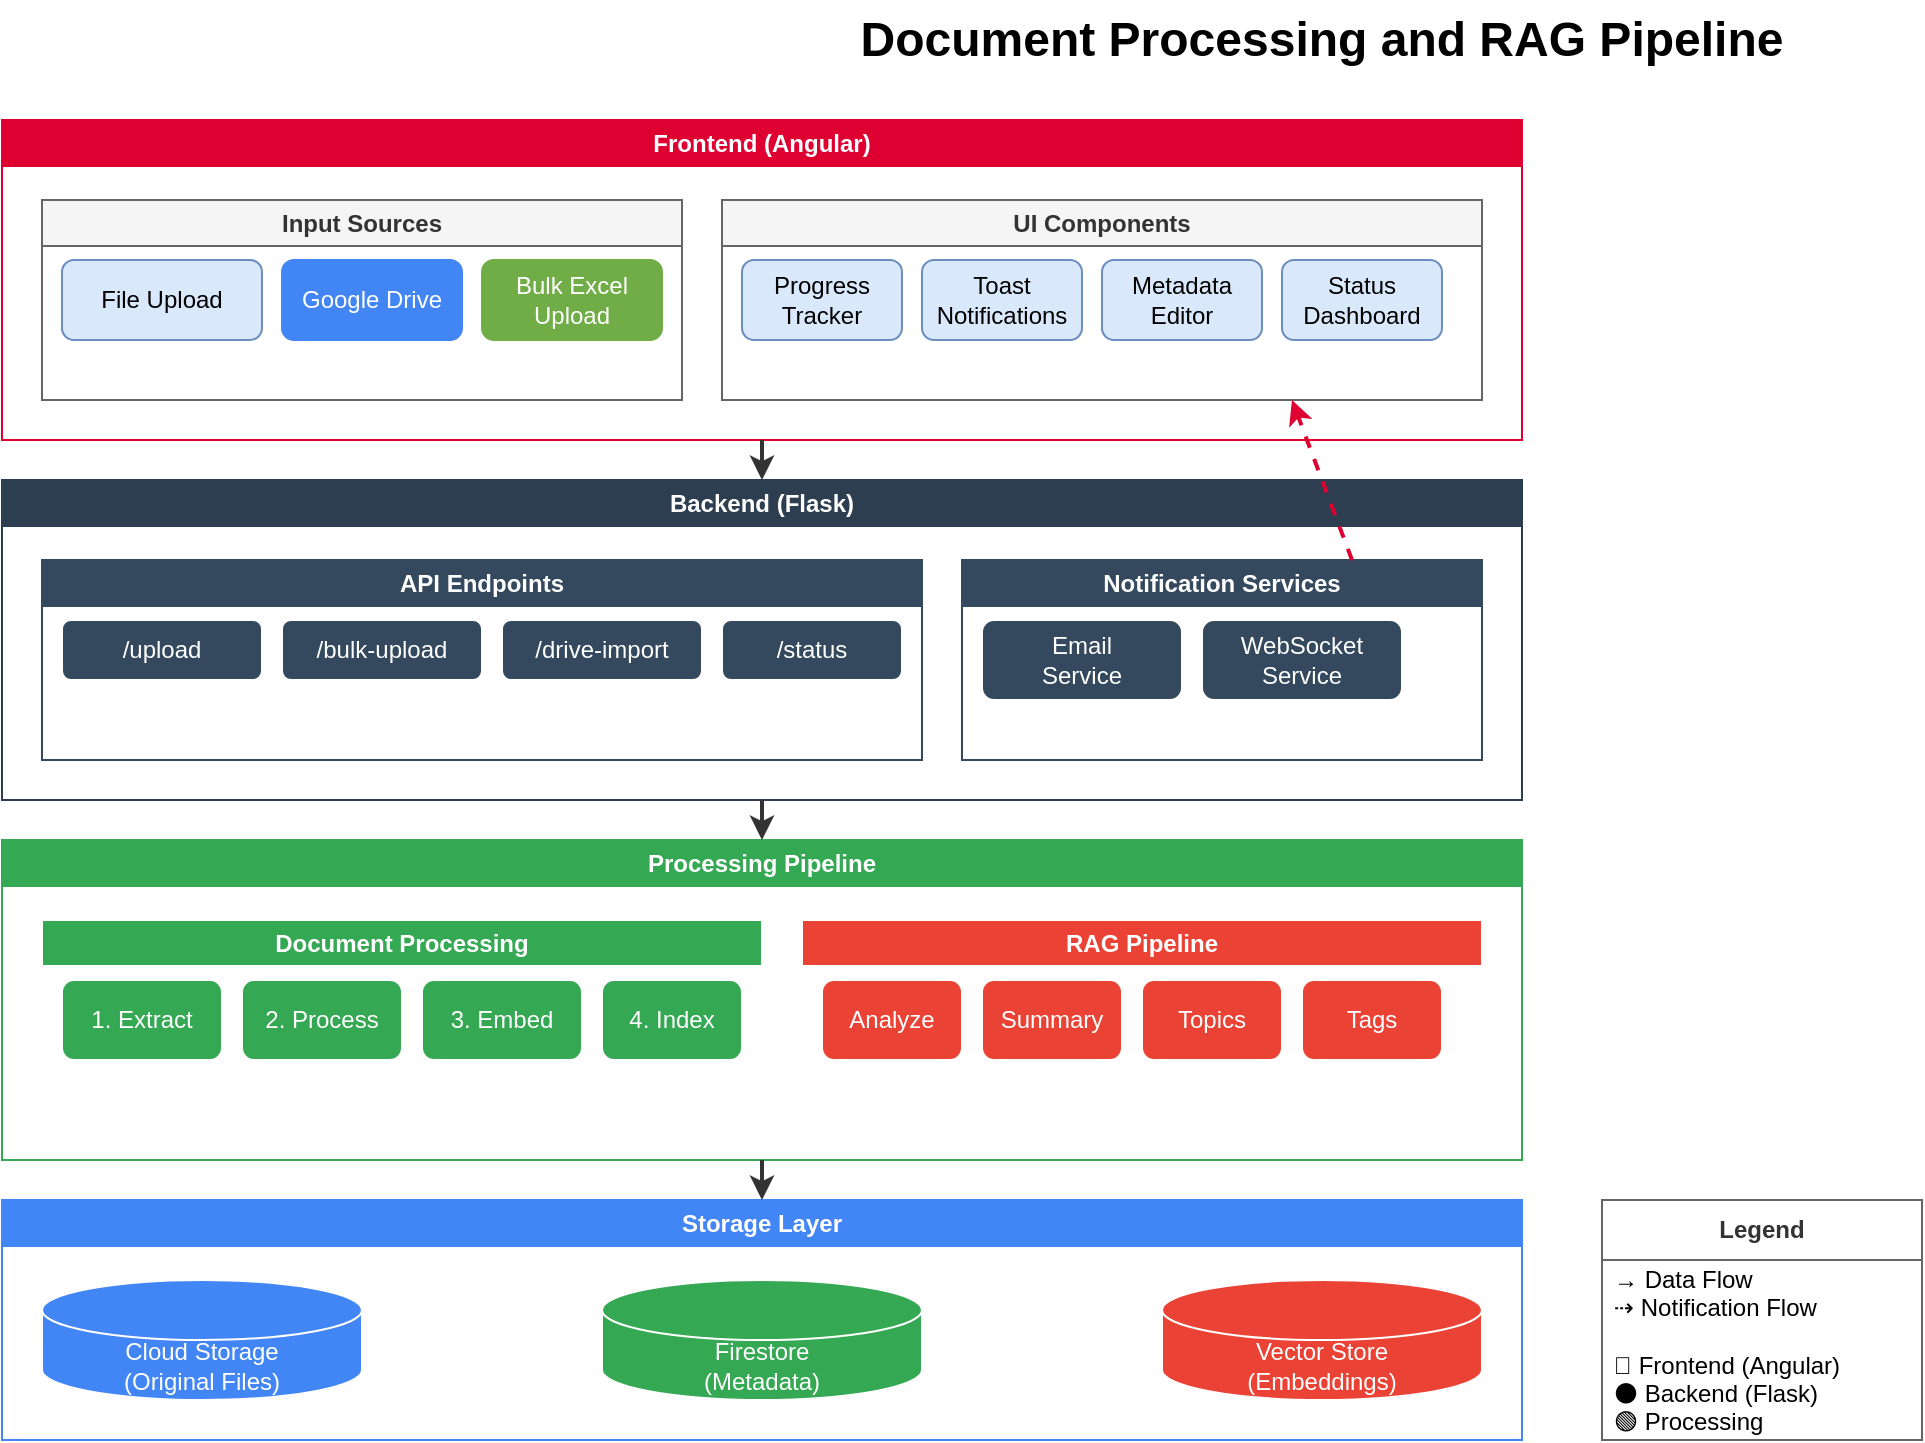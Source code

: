 <mxfile version="26.1.3" pages="2">
  <diagram name="Content Processing" id="content-processing">
    <mxGraphModel dx="2007" dy="1016" grid="1" gridSize="10" guides="1" tooltips="1" connect="1" arrows="1" fold="1" page="1" pageScale="1" pageWidth="1100" pageHeight="850" math="0" shadow="0">
      <root>
        <mxCell id="root-0" />
        <mxCell id="root-1" parent="root-0" />
        <mxCell id="title" value="Document Processing and RAG Pipeline" style="text;html=1;strokeColor=none;fillColor=none;align=center;verticalAlign=middle;whiteSpace=wrap;rounded=0;fontSize=24;fontStyle=1" vertex="1" parent="root-1">
          <mxGeometry x="400" y="20" width="600" height="40" as="geometry" />
        </mxCell>
        <mxCell id="frontend-layer" value="Frontend (Angular)" style="swimlane;whiteSpace=wrap;html=1;fillColor=#dd0031;strokeColor=#dd0031;fontColor=white;" vertex="1" parent="root-1">
          <mxGeometry x="40" y="80" width="760" height="160" as="geometry" />
        </mxCell>
        <mxCell id="input-group" value="Input Sources" style="swimlane;whiteSpace=wrap;html=1;fillColor=#f5f5f5;strokeColor=#666666;fontColor=#333333;" vertex="1" parent="frontend-layer">
          <mxGeometry x="20" y="40" width="320" height="100" as="geometry" />
        </mxCell>
        <mxCell id="upload-1" value="File Upload" style="rounded=1;whiteSpace=wrap;html=1;fillColor=#dae8fc;strokeColor=#6c8ebf;" vertex="1" parent="input-group">
          <mxGeometry x="10" y="30" width="100" height="40" as="geometry" />
        </mxCell>
        <mxCell id="drive-1" value="Google Drive" style="rounded=1;whiteSpace=wrap;html=1;fillColor=#4285f4;strokeColor=#4285f4;fontColor=white;" vertex="1" parent="input-group">
          <mxGeometry x="120" y="30" width="90" height="40" as="geometry" />
        </mxCell>
        <mxCell id="excel-upload" value="Bulk Excel&#xa;Upload" style="rounded=1;whiteSpace=wrap;html=1;fillColor=#70AD47;strokeColor=#70AD47;fontColor=white;" vertex="1" parent="input-group">
          <mxGeometry x="220" y="30" width="90" height="40" as="geometry" />
        </mxCell>
        <mxCell id="ui-group" value="UI Components" style="swimlane;whiteSpace=wrap;html=1;fillColor=#f5f5f5;strokeColor=#666666;fontColor=#333333;" vertex="1" parent="frontend-layer">
          <mxGeometry x="360" y="40" width="380" height="100" as="geometry" />
        </mxCell>
        <mxCell id="progress-tracker" value="Progress&#xa;Tracker" style="rounded=1;whiteSpace=wrap;html=1;fillColor=#dae8fc;strokeColor=#6c8ebf;" vertex="1" parent="ui-group">
          <mxGeometry x="10" y="30" width="80" height="40" as="geometry" />
        </mxCell>
        <mxCell id="toast-notif" value="Toast&#xa;Notifications" style="rounded=1;whiteSpace=wrap;html=1;fillColor=#dae8fc;strokeColor=#6c8ebf;" vertex="1" parent="ui-group">
          <mxGeometry x="100" y="30" width="80" height="40" as="geometry" />
        </mxCell>
        <mxCell id="metadata-editor" value="Metadata&#xa;Editor" style="rounded=1;whiteSpace=wrap;html=1;fillColor=#dae8fc;strokeColor=#6c8ebf;" vertex="1" parent="ui-group">
          <mxGeometry x="190" y="30" width="80" height="40" as="geometry" />
        </mxCell>
        <mxCell id="status-view" value="Status&#xa;Dashboard" style="rounded=1;whiteSpace=wrap;html=1;fillColor=#dae8fc;strokeColor=#6c8ebf;" vertex="1" parent="ui-group">
          <mxGeometry x="280" y="30" width="80" height="40" as="geometry" />
        </mxCell>
        <mxCell id="backend-layer" value="Backend (Flask)" style="swimlane;whiteSpace=wrap;html=1;fillColor=#2c3e50;strokeColor=#2c3e50;fontColor=white;" vertex="1" parent="root-1">
          <mxGeometry x="40" y="260" width="760" height="160" as="geometry" />
        </mxCell>
        <mxCell id="api-group" value="API Endpoints" style="swimlane;whiteSpace=wrap;html=1;fillColor=#34495e;strokeColor=#34495e;fontColor=white;" vertex="1" parent="backend-layer">
          <mxGeometry x="20" y="40" width="440" height="100" as="geometry" />
        </mxCell>
        <mxCell id="upload-api" value="/upload" style="rounded=1;whiteSpace=wrap;html=1;fillColor=#34495e;strokeColor=#ffffff;fontColor=white;" vertex="1" parent="api-group">
          <mxGeometry x="10" y="30" width="100" height="30" as="geometry" />
        </mxCell>
        <mxCell id="bulk-api" value="/bulk-upload" style="rounded=1;whiteSpace=wrap;html=1;fillColor=#34495e;strokeColor=#ffffff;fontColor=white;" vertex="1" parent="api-group">
          <mxGeometry x="120" y="30" width="100" height="30" as="geometry" />
        </mxCell>
        <mxCell id="drive-api" value="/drive-import" style="rounded=1;whiteSpace=wrap;html=1;fillColor=#34495e;strokeColor=#ffffff;fontColor=white;" vertex="1" parent="api-group">
          <mxGeometry x="230" y="30" width="100" height="30" as="geometry" />
        </mxCell>
        <mxCell id="status-api" value="/status" style="rounded=1;whiteSpace=wrap;html=1;fillColor=#34495e;strokeColor=#ffffff;fontColor=white;" vertex="1" parent="api-group">
          <mxGeometry x="340" y="30" width="90" height="30" as="geometry" />
        </mxCell>
        <mxCell id="notification-group" value="Notification Services" style="swimlane;whiteSpace=wrap;html=1;fillColor=#34495e;strokeColor=#34495e;fontColor=white;" vertex="1" parent="backend-layer">
          <mxGeometry x="480" y="40" width="260" height="100" as="geometry" />
        </mxCell>
        <mxCell id="email-service" value="Email&#xa;Service" style="rounded=1;whiteSpace=wrap;html=1;fillColor=#34495e;strokeColor=#ffffff;fontColor=white;" vertex="1" parent="notification-group">
          <mxGeometry x="10" y="30" width="100" height="40" as="geometry" />
        </mxCell>
        <mxCell id="websocket-service" value="WebSocket&#xa;Service" style="rounded=1;whiteSpace=wrap;html=1;fillColor=#34495e;strokeColor=#ffffff;fontColor=white;" vertex="1" parent="notification-group">
          <mxGeometry x="120" y="30" width="100" height="40" as="geometry" />
        </mxCell>
        <mxCell id="processing-layer" value="Processing Pipeline" style="swimlane;whiteSpace=wrap;html=1;fillColor=#34a853;strokeColor=#34a853;fontColor=white;" vertex="1" parent="root-1">
          <mxGeometry x="40" y="440" width="760" height="160" as="geometry" />
        </mxCell>
        <mxCell id="doc-proc" value="Document Processing" style="swimlane;whiteSpace=wrap;html=1;fillColor=#34a853;strokeColor=#ffffff;fontColor=white;" vertex="1" parent="processing-layer">
          <mxGeometry x="20" y="40" width="360" height="100" as="geometry" />
        </mxCell>
        <mxCell id="extract-1" value="1. Extract" style="rounded=1;whiteSpace=wrap;html=1;fillColor=#34a853;strokeColor=#ffffff;fontColor=white;" vertex="1" parent="doc-proc">
          <mxGeometry x="10" y="30" width="80" height="40" as="geometry" />
        </mxCell>
        <mxCell id="process-1" value="2. Process" style="rounded=1;whiteSpace=wrap;html=1;fillColor=#34a853;strokeColor=#ffffff;fontColor=white;" vertex="1" parent="doc-proc">
          <mxGeometry x="100" y="30" width="80" height="40" as="geometry" />
        </mxCell>
        <mxCell id="embed-1" value="3. Embed" style="rounded=1;whiteSpace=wrap;html=1;fillColor=#34a853;strokeColor=#ffffff;fontColor=white;" vertex="1" parent="doc-proc">
          <mxGeometry x="190" y="30" width="80" height="40" as="geometry" />
        </mxCell>
        <mxCell id="metadata-1" value="4. Index" style="rounded=1;whiteSpace=wrap;html=1;fillColor=#34a853;strokeColor=#ffffff;fontColor=white;" vertex="1" parent="doc-proc">
          <mxGeometry x="280" y="30" width="70" height="40" as="geometry" />
        </mxCell>
        <mxCell id="rag-proc" value="RAG Pipeline" style="swimlane;whiteSpace=wrap;html=1;fillColor=#ea4335;strokeColor=#ffffff;fontColor=white;" vertex="1" parent="processing-layer">
          <mxGeometry x="400" y="40" width="340" height="100" as="geometry" />
        </mxCell>
        <mxCell id="analyze-1" value="Analyze" style="rounded=1;whiteSpace=wrap;html=1;fillColor=#ea4335;strokeColor=#ffffff;fontColor=white;" vertex="1" parent="rag-proc">
          <mxGeometry x="10" y="30" width="70" height="40" as="geometry" />
        </mxCell>
        <mxCell id="summary-1" value="Summary" style="rounded=1;whiteSpace=wrap;html=1;fillColor=#ea4335;strokeColor=#ffffff;fontColor=white;" vertex="1" parent="rag-proc">
          <mxGeometry x="90" y="30" width="70" height="40" as="geometry" />
        </mxCell>
        <mxCell id="topics-1" value="Topics" style="rounded=1;whiteSpace=wrap;html=1;fillColor=#ea4335;strokeColor=#ffffff;fontColor=white;" vertex="1" parent="rag-proc">
          <mxGeometry x="170" y="30" width="70" height="40" as="geometry" />
        </mxCell>
        <mxCell id="tags-1" value="Tags" style="rounded=1;whiteSpace=wrap;html=1;fillColor=#ea4335;strokeColor=#ffffff;fontColor=white;" vertex="1" parent="rag-proc">
          <mxGeometry x="250" y="30" width="70" height="40" as="geometry" />
        </mxCell>
        <mxCell id="storage-layer" value="Storage Layer" style="swimlane;whiteSpace=wrap;html=1;fillColor=#4285f4;strokeColor=#4285f4;fontColor=white;" vertex="1" parent="root-1">
          <mxGeometry x="40" y="620" width="760" height="120" as="geometry" />
        </mxCell>
        <mxCell id="cloud-storage-1" value="Cloud Storage&#xa;(Original Files)" style="shape=cylinder3;whiteSpace=wrap;html=1;boundedLbl=1;backgroundOutline=1;size=15;fillColor=#4285f4;strokeColor=#ffffff;fontColor=white;" vertex="1" parent="storage-layer">
          <mxGeometry x="20" y="40" width="160" height="60" as="geometry" />
        </mxCell>
        <mxCell id="firestore-1" value="Firestore&#xa;(Metadata)" style="shape=cylinder3;whiteSpace=wrap;html=1;boundedLbl=1;backgroundOutline=1;size=15;fillColor=#34a853;strokeColor=#ffffff;fontColor=white;" vertex="1" parent="storage-layer">
          <mxGeometry x="300" y="40" width="160" height="60" as="geometry" />
        </mxCell>
        <mxCell id="vector-store-1" value="Vector Store&#xa;(Embeddings)" style="shape=cylinder3;whiteSpace=wrap;html=1;boundedLbl=1;backgroundOutline=1;size=15;fillColor=#ea4335;strokeColor=#ffffff;fontColor=white;" vertex="1" parent="storage-layer">
          <mxGeometry x="580" y="40" width="160" height="60" as="geometry" />
        </mxCell>
        <mxCell id="flow-frontend-backend" value="" style="endArrow=classic;html=1;rounded=1;exitX=0.5;exitY=1;entryX=0.5;entryY=0;strokeColor=#333333;strokeWidth=2;" edge="1" parent="root-1" source="frontend-layer" target="backend-layer">
          <mxGeometry relative="1" as="geometry" />
        </mxCell>
        <mxCell id="flow-backend-processing" value="" style="endArrow=classic;html=1;rounded=1;exitX=0.5;exitY=1;entryX=0.5;entryY=0;strokeColor=#333333;strokeWidth=2;" edge="1" parent="root-1" source="backend-layer" target="processing-layer">
          <mxGeometry relative="1" as="geometry" />
        </mxCell>
        <mxCell id="flow-processing-storage" value="" style="endArrow=classic;html=1;rounded=1;exitX=0.5;exitY=1;entryX=0.5;entryY=0;strokeColor=#333333;strokeWidth=2;" edge="1" parent="root-1" source="processing-layer" target="storage-layer">
          <mxGeometry relative="1" as="geometry" />
        </mxCell>
        <mxCell id="flow-notification" value="" style="endArrow=classic;html=1;rounded=1;curved=1;exitX=0.75;exitY=0;entryX=0.75;entryY=1;strokeColor=#dd0031;strokeWidth=2;dashed=1;" edge="1" parent="root-1" source="notification-group" target="ui-group">
          <mxGeometry relative="1" as="geometry" />
        </mxCell>
        <mxCell id="legend" value="Legend" style="swimlane;fontStyle=1;childLayout=stackLayout;horizontal=1;startSize=30;horizontalStack=0;resizeParent=1;resizeParentMax=0;resizeLast=0;collapsible=1;marginBottom=0;whiteSpace=wrap;html=1;fillColor=#ffffff;strokeColor=#666666;fontColor=#333333;" vertex="1" parent="root-1">
          <mxGeometry x="840" y="620" width="160" height="120" as="geometry" />
        </mxCell>
        <mxCell id="legend-content" value="→ Data Flow&#xa;⇢ Notification Flow&#xa;&#xa;🔴 Frontend (Angular)&#xa;⚫ Backend (Flask)&#xa;🟢 Processing" style="text;strokeColor=none;fillColor=none;align=left;verticalAlign=middle;spacingLeft=4;spacingRight=4;overflow=hidden;points=[[0,0.5],[1,0.5]];portConstraint=eastwest;rotatable=0;whiteSpace=wrap;html=1;" vertex="1" parent="legend">
          <mxGeometry y="30" width="160" height="90" as="geometry" />
        </mxCell>
      </root>
    </mxGraphModel>
  </diagram>
  <diagram id="sezh65A9NNMDrQk0SLL6" name="Page-2">
    <mxGraphModel dx="2007" dy="1016" grid="1" gridSize="10" guides="1" tooltips="1" connect="1" arrows="1" fold="1" page="1" pageScale="1" pageWidth="850" pageHeight="1100" math="0" shadow="0">
      <root>
        <mxCell id="0" />
        <mxCell id="1" parent="0" />
      </root>
    </mxGraphModel>
  </diagram>
</mxfile>
